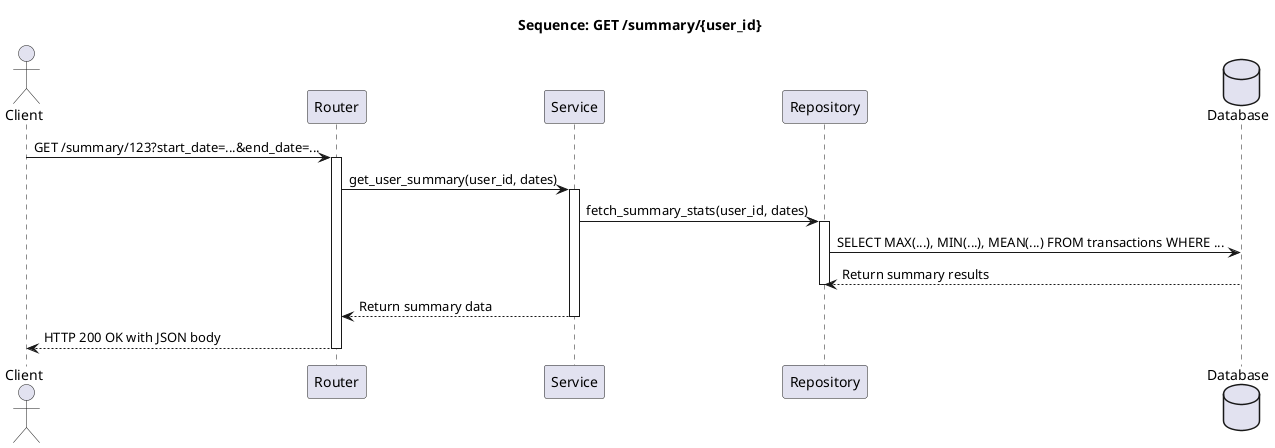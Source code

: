 @startuml SummarySequence

title Sequence: GET /summary/{user_id}

actor Client
participant Router
participant Service
participant Repository
database Database

Client -> Router: GET /summary/123?start_date=...&end_date=...
activate Router

Router -> Service: get_user_summary(user_id, dates)
activate Service

Service -> Repository: fetch_summary_stats(user_id, dates)
activate Repository

Repository -> Database: SELECT MAX(...), MIN(...), MEAN(...) FROM transactions WHERE ...
Repository <-- Database: Return summary results
deactivate Repository

Service --> Router: Return summary data
deactivate Service

Router --> Client: HTTP 200 OK with JSON body
deactivate Router

@enduml